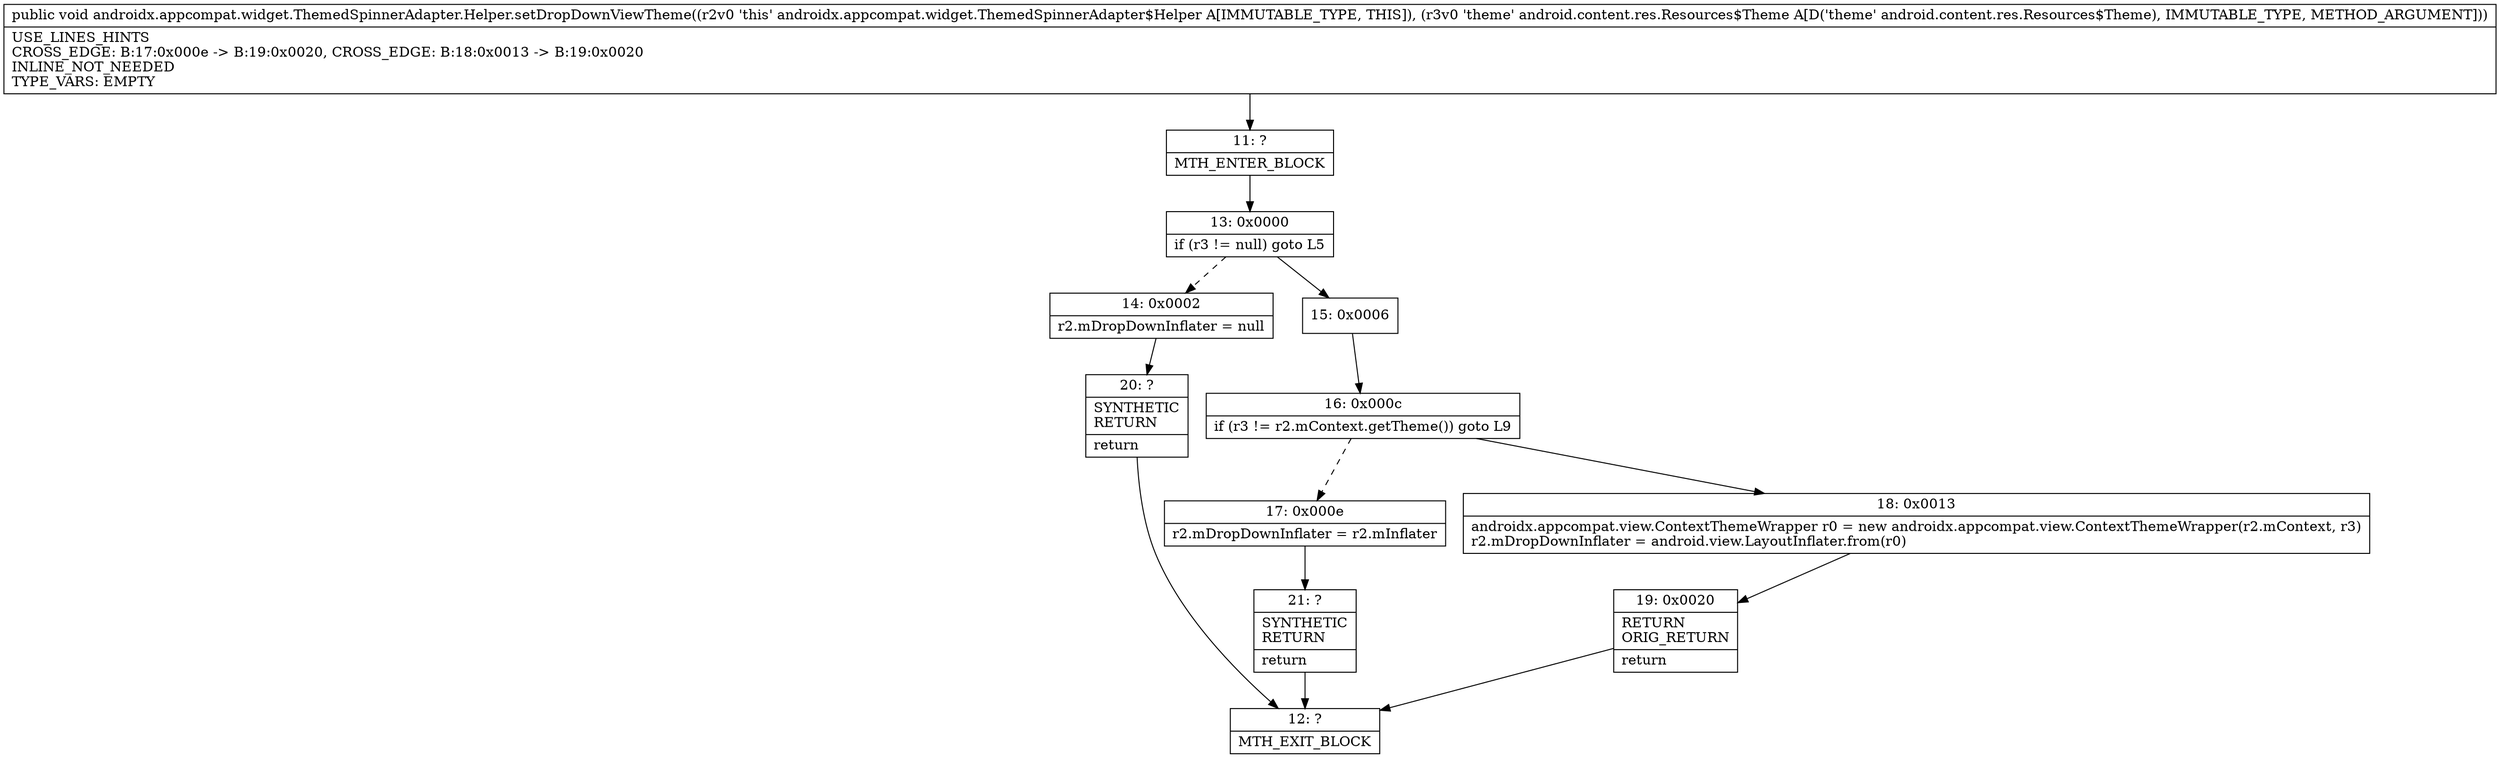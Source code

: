 digraph "CFG forandroidx.appcompat.widget.ThemedSpinnerAdapter.Helper.setDropDownViewTheme(Landroid\/content\/res\/Resources$Theme;)V" {
Node_11 [shape=record,label="{11\:\ ?|MTH_ENTER_BLOCK\l}"];
Node_13 [shape=record,label="{13\:\ 0x0000|if (r3 != null) goto L5\l}"];
Node_14 [shape=record,label="{14\:\ 0x0002|r2.mDropDownInflater = null\l}"];
Node_20 [shape=record,label="{20\:\ ?|SYNTHETIC\lRETURN\l|return\l}"];
Node_12 [shape=record,label="{12\:\ ?|MTH_EXIT_BLOCK\l}"];
Node_15 [shape=record,label="{15\:\ 0x0006}"];
Node_16 [shape=record,label="{16\:\ 0x000c|if (r3 != r2.mContext.getTheme()) goto L9\l}"];
Node_17 [shape=record,label="{17\:\ 0x000e|r2.mDropDownInflater = r2.mInflater\l}"];
Node_21 [shape=record,label="{21\:\ ?|SYNTHETIC\lRETURN\l|return\l}"];
Node_18 [shape=record,label="{18\:\ 0x0013|androidx.appcompat.view.ContextThemeWrapper r0 = new androidx.appcompat.view.ContextThemeWrapper(r2.mContext, r3)\lr2.mDropDownInflater = android.view.LayoutInflater.from(r0)\l}"];
Node_19 [shape=record,label="{19\:\ 0x0020|RETURN\lORIG_RETURN\l|return\l}"];
MethodNode[shape=record,label="{public void androidx.appcompat.widget.ThemedSpinnerAdapter.Helper.setDropDownViewTheme((r2v0 'this' androidx.appcompat.widget.ThemedSpinnerAdapter$Helper A[IMMUTABLE_TYPE, THIS]), (r3v0 'theme' android.content.res.Resources$Theme A[D('theme' android.content.res.Resources$Theme), IMMUTABLE_TYPE, METHOD_ARGUMENT]))  | USE_LINES_HINTS\lCROSS_EDGE: B:17:0x000e \-\> B:19:0x0020, CROSS_EDGE: B:18:0x0013 \-\> B:19:0x0020\lINLINE_NOT_NEEDED\lTYPE_VARS: EMPTY\l}"];
MethodNode -> Node_11;Node_11 -> Node_13;
Node_13 -> Node_14[style=dashed];
Node_13 -> Node_15;
Node_14 -> Node_20;
Node_20 -> Node_12;
Node_15 -> Node_16;
Node_16 -> Node_17[style=dashed];
Node_16 -> Node_18;
Node_17 -> Node_21;
Node_21 -> Node_12;
Node_18 -> Node_19;
Node_19 -> Node_12;
}

